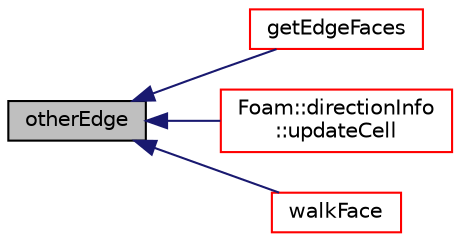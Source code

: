 digraph "otherEdge"
{
  bgcolor="transparent";
  edge [fontname="Helvetica",fontsize="10",labelfontname="Helvetica",labelfontsize="10"];
  node [fontname="Helvetica",fontsize="10",shape=record];
  rankdir="LR";
  Node1 [label="otherEdge",height=0.2,width=0.4,color="black", fillcolor="grey75", style="filled", fontcolor="black"];
  Node1 -> Node2 [dir="back",color="midnightblue",fontsize="10",style="solid",fontname="Helvetica"];
  Node2 [label="getEdgeFaces",height=0.2,width=0.4,color="red",URL="$a10993.html#a3d09936ea8afeb00ac1f2203cf95ac7a",tooltip="Get faces on cell using edgeI. Throws error if no two found. "];
  Node1 -> Node3 [dir="back",color="midnightblue",fontsize="10",style="solid",fontname="Helvetica"];
  Node3 [label="Foam::directionInfo\l::updateCell",height=0.2,width=0.4,color="red",URL="$a00549.html#a77204b39a1795badf6e3b5db01bef0c6",tooltip="Influence of neighbouring face. "];
  Node1 -> Node4 [dir="back",color="midnightblue",fontsize="10",style="solid",fontname="Helvetica"];
  Node4 [label="walkFace",height=0.2,width=0.4,color="red",URL="$a10993.html#a538eb82d4f1ee40b87c12fb6409cb0d1",tooltip="Returns label of edge nEdges away from startEdge (in the direction. "];
}
